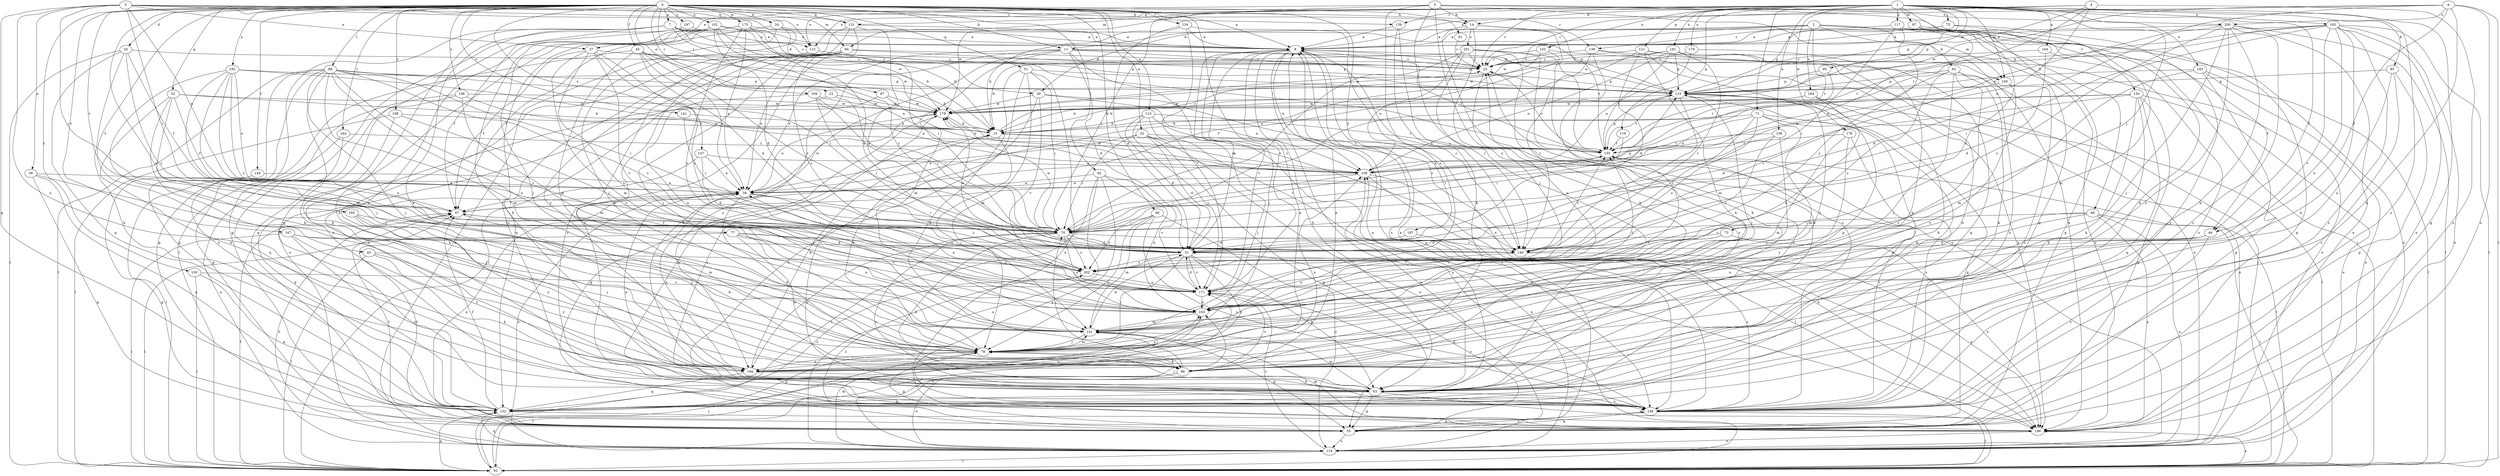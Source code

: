 strict digraph  {
0;
1;
2;
3;
4;
5;
6;
7;
8;
11;
14;
15;
22;
23;
26;
30;
31;
32;
34;
37;
38;
39;
43;
45;
46;
47;
51;
52;
55;
61;
62;
63;
69;
70;
71;
73;
75;
77;
78;
80;
85;
86;
87;
88;
92;
93;
94;
95;
97;
100;
101;
102;
103;
104;
105;
106;
108;
109;
113;
115;
116;
117;
119;
121;
123;
131;
132;
134;
138;
139;
140;
141;
147;
148;
149;
150;
154;
155;
163;
164;
165;
167;
171;
175;
176;
178;
179;
181;
183;
184;
186;
187;
193;
194;
196;
197;
198;
200;
201;
202;
0 -> 7  [label=a];
0 -> 8  [label=a];
0 -> 11  [label=b];
0 -> 22  [label=c];
0 -> 26  [label=d];
0 -> 32  [label=e];
0 -> 34  [label=e];
0 -> 43  [label=f];
0 -> 45  [label=f];
0 -> 51  [label=g];
0 -> 52  [label=g];
0 -> 61  [label=h];
0 -> 80  [label=k];
0 -> 87  [label=l];
0 -> 88  [label=l];
0 -> 92  [label=l];
0 -> 94  [label=m];
0 -> 102  [label=n];
0 -> 109  [label=o];
0 -> 113  [label=o];
0 -> 131  [label=q];
0 -> 134  [label=r];
0 -> 138  [label=r];
0 -> 141  [label=s];
0 -> 147  [label=s];
0 -> 149  [label=t];
0 -> 150  [label=t];
0 -> 163  [label=u];
0 -> 164  [label=v];
0 -> 165  [label=v];
0 -> 167  [label=v];
0 -> 171  [label=v];
0 -> 175  [label=w];
0 -> 187  [label=y];
0 -> 193  [label=y];
0 -> 196  [label=z];
0 -> 197  [label=z];
0 -> 198  [label=z];
1 -> 23  [label=c];
1 -> 37  [label=e];
1 -> 46  [label=f];
1 -> 55  [label=g];
1 -> 71  [label=j];
1 -> 73  [label=j];
1 -> 75  [label=j];
1 -> 85  [label=k];
1 -> 94  [label=m];
1 -> 95  [label=m];
1 -> 97  [label=m];
1 -> 100  [label=m];
1 -> 103  [label=n];
1 -> 104  [label=n];
1 -> 105  [label=n];
1 -> 106  [label=n];
1 -> 115  [label=o];
1 -> 117  [label=p];
1 -> 119  [label=p];
1 -> 121  [label=p];
1 -> 123  [label=p];
1 -> 131  [label=q];
1 -> 148  [label=s];
1 -> 154  [label=t];
1 -> 176  [label=w];
1 -> 178  [label=w];
1 -> 179  [label=x];
1 -> 181  [label=x];
1 -> 183  [label=x];
2 -> 11  [label=b];
2 -> 30  [label=d];
2 -> 46  [label=f];
2 -> 55  [label=g];
2 -> 62  [label=h];
2 -> 69  [label=i];
2 -> 100  [label=m];
2 -> 138  [label=r];
2 -> 155  [label=t];
2 -> 178  [label=w];
2 -> 184  [label=x];
3 -> 14  [label=b];
3 -> 30  [label=d];
3 -> 37  [label=e];
3 -> 38  [label=e];
3 -> 39  [label=e];
3 -> 70  [label=i];
3 -> 77  [label=j];
3 -> 115  [label=o];
3 -> 131  [label=q];
3 -> 132  [label=q];
3 -> 139  [label=r];
3 -> 194  [label=y];
4 -> 14  [label=b];
4 -> 23  [label=c];
4 -> 108  [label=n];
4 -> 123  [label=p];
4 -> 139  [label=r];
4 -> 155  [label=t];
4 -> 186  [label=x];
5 -> 14  [label=b];
5 -> 63  [label=h];
5 -> 70  [label=i];
5 -> 78  [label=j];
5 -> 93  [label=l];
5 -> 115  [label=o];
5 -> 163  [label=u];
5 -> 186  [label=x];
5 -> 200  [label=z];
6 -> 8  [label=a];
6 -> 15  [label=b];
6 -> 46  [label=f];
6 -> 63  [label=h];
6 -> 93  [label=l];
6 -> 178  [label=w];
6 -> 186  [label=x];
6 -> 200  [label=z];
7 -> 8  [label=a];
7 -> 15  [label=b];
7 -> 23  [label=c];
7 -> 47  [label=f];
7 -> 55  [label=g];
7 -> 63  [label=h];
7 -> 86  [label=k];
7 -> 115  [label=o];
7 -> 155  [label=t];
8 -> 23  [label=c];
8 -> 63  [label=h];
8 -> 78  [label=j];
8 -> 93  [label=l];
8 -> 108  [label=n];
8 -> 140  [label=r];
8 -> 148  [label=s];
8 -> 155  [label=t];
8 -> 171  [label=v];
11 -> 23  [label=c];
11 -> 31  [label=d];
11 -> 39  [label=e];
11 -> 63  [label=h];
11 -> 100  [label=m];
11 -> 101  [label=m];
11 -> 123  [label=p];
11 -> 140  [label=r];
11 -> 194  [label=y];
14 -> 8  [label=a];
14 -> 116  [label=o];
14 -> 148  [label=s];
14 -> 155  [label=t];
14 -> 201  [label=z];
14 -> 202  [label=z];
15 -> 23  [label=c];
15 -> 55  [label=g];
15 -> 78  [label=j];
15 -> 108  [label=n];
15 -> 155  [label=t];
22 -> 63  [label=h];
22 -> 70  [label=i];
22 -> 178  [label=w];
23 -> 123  [label=p];
23 -> 163  [label=u];
26 -> 23  [label=c];
26 -> 47  [label=f];
26 -> 63  [label=h];
26 -> 93  [label=l];
26 -> 132  [label=q];
26 -> 202  [label=z];
30 -> 108  [label=n];
30 -> 140  [label=r];
30 -> 171  [label=v];
30 -> 178  [label=w];
30 -> 186  [label=x];
31 -> 8  [label=a];
31 -> 63  [label=h];
31 -> 78  [label=j];
31 -> 171  [label=v];
31 -> 178  [label=w];
31 -> 194  [label=y];
31 -> 202  [label=z];
32 -> 31  [label=d];
32 -> 39  [label=e];
32 -> 55  [label=g];
32 -> 70  [label=i];
32 -> 116  [label=o];
32 -> 155  [label=t];
32 -> 186  [label=x];
34 -> 8  [label=a];
34 -> 47  [label=f];
34 -> 78  [label=j];
34 -> 116  [label=o];
34 -> 123  [label=p];
37 -> 23  [label=c];
37 -> 47  [label=f];
37 -> 70  [label=i];
37 -> 101  [label=m];
37 -> 163  [label=u];
37 -> 171  [label=v];
37 -> 202  [label=z];
38 -> 39  [label=e];
38 -> 55  [label=g];
38 -> 78  [label=j];
38 -> 132  [label=q];
39 -> 47  [label=f];
39 -> 70  [label=i];
39 -> 86  [label=k];
39 -> 116  [label=o];
39 -> 178  [label=w];
39 -> 202  [label=z];
43 -> 63  [label=h];
43 -> 93  [label=l];
43 -> 194  [label=y];
43 -> 202  [label=z];
45 -> 23  [label=c];
45 -> 31  [label=d];
45 -> 39  [label=e];
45 -> 55  [label=g];
45 -> 101  [label=m];
45 -> 108  [label=n];
45 -> 140  [label=r];
45 -> 178  [label=w];
46 -> 31  [label=d];
46 -> 148  [label=s];
46 -> 163  [label=u];
46 -> 171  [label=v];
47 -> 70  [label=i];
47 -> 86  [label=k];
47 -> 123  [label=p];
51 -> 70  [label=i];
51 -> 86  [label=k];
51 -> 101  [label=m];
51 -> 123  [label=p];
51 -> 148  [label=s];
51 -> 186  [label=x];
52 -> 15  [label=b];
52 -> 47  [label=f];
52 -> 63  [label=h];
52 -> 78  [label=j];
52 -> 178  [label=w];
52 -> 194  [label=y];
55 -> 8  [label=a];
55 -> 31  [label=d];
55 -> 39  [label=e];
55 -> 47  [label=f];
55 -> 116  [label=o];
55 -> 148  [label=s];
55 -> 202  [label=z];
61 -> 23  [label=c];
62 -> 63  [label=h];
62 -> 78  [label=j];
62 -> 86  [label=k];
62 -> 108  [label=n];
62 -> 123  [label=p];
62 -> 194  [label=y];
62 -> 202  [label=z];
63 -> 23  [label=c];
63 -> 39  [label=e];
63 -> 55  [label=g];
63 -> 78  [label=j];
63 -> 101  [label=m];
63 -> 108  [label=n];
63 -> 132  [label=q];
63 -> 148  [label=s];
63 -> 186  [label=x];
69 -> 70  [label=i];
69 -> 78  [label=j];
69 -> 93  [label=l];
69 -> 116  [label=o];
69 -> 140  [label=r];
69 -> 186  [label=x];
70 -> 31  [label=d];
70 -> 47  [label=f];
70 -> 63  [label=h];
70 -> 140  [label=r];
70 -> 148  [label=s];
70 -> 155  [label=t];
70 -> 163  [label=u];
70 -> 178  [label=w];
70 -> 194  [label=y];
70 -> 202  [label=z];
71 -> 15  [label=b];
71 -> 55  [label=g];
71 -> 63  [label=h];
71 -> 101  [label=m];
71 -> 108  [label=n];
71 -> 140  [label=r];
71 -> 202  [label=z];
73 -> 31  [label=d];
73 -> 163  [label=u];
73 -> 171  [label=v];
73 -> 186  [label=x];
75 -> 8  [label=a];
75 -> 101  [label=m];
75 -> 123  [label=p];
75 -> 148  [label=s];
77 -> 31  [label=d];
77 -> 86  [label=k];
77 -> 93  [label=l];
77 -> 140  [label=r];
77 -> 163  [label=u];
77 -> 171  [label=v];
78 -> 15  [label=b];
78 -> 55  [label=g];
78 -> 86  [label=k];
78 -> 101  [label=m];
78 -> 132  [label=q];
78 -> 194  [label=y];
80 -> 70  [label=i];
80 -> 78  [label=j];
80 -> 101  [label=m];
80 -> 116  [label=o];
80 -> 148  [label=s];
80 -> 202  [label=z];
85 -> 55  [label=g];
85 -> 123  [label=p];
85 -> 148  [label=s];
85 -> 163  [label=u];
86 -> 8  [label=a];
86 -> 70  [label=i];
86 -> 93  [label=l];
86 -> 116  [label=o];
86 -> 123  [label=p];
86 -> 171  [label=v];
87 -> 108  [label=n];
87 -> 148  [label=s];
87 -> 178  [label=w];
88 -> 15  [label=b];
88 -> 70  [label=i];
88 -> 78  [label=j];
88 -> 86  [label=k];
88 -> 93  [label=l];
88 -> 101  [label=m];
88 -> 123  [label=p];
88 -> 132  [label=q];
88 -> 148  [label=s];
88 -> 163  [label=u];
88 -> 171  [label=v];
88 -> 202  [label=z];
92 -> 39  [label=e];
92 -> 93  [label=l];
92 -> 116  [label=o];
92 -> 163  [label=u];
92 -> 171  [label=v];
92 -> 186  [label=x];
93 -> 47  [label=f];
93 -> 78  [label=j];
93 -> 132  [label=q];
93 -> 155  [label=t];
93 -> 171  [label=v];
93 -> 186  [label=x];
94 -> 23  [label=c];
94 -> 39  [label=e];
94 -> 78  [label=j];
94 -> 93  [label=l];
94 -> 123  [label=p];
94 -> 132  [label=q];
94 -> 148  [label=s];
94 -> 202  [label=z];
95 -> 123  [label=p];
95 -> 155  [label=t];
97 -> 8  [label=a];
97 -> 39  [label=e];
97 -> 55  [label=g];
97 -> 86  [label=k];
97 -> 140  [label=r];
100 -> 140  [label=r];
100 -> 148  [label=s];
100 -> 194  [label=y];
101 -> 31  [label=d];
101 -> 55  [label=g];
101 -> 78  [label=j];
101 -> 155  [label=t];
102 -> 8  [label=a];
102 -> 15  [label=b];
102 -> 31  [label=d];
102 -> 63  [label=h];
102 -> 78  [label=j];
102 -> 140  [label=r];
102 -> 178  [label=w];
102 -> 194  [label=y];
103 -> 23  [label=c];
103 -> 39  [label=e];
103 -> 47  [label=f];
103 -> 116  [label=o];
104 -> 23  [label=c];
104 -> 31  [label=d];
104 -> 148  [label=s];
105 -> 8  [label=a];
105 -> 63  [label=h];
105 -> 70  [label=i];
105 -> 93  [label=l];
105 -> 116  [label=o];
105 -> 123  [label=p];
105 -> 148  [label=s];
105 -> 155  [label=t];
105 -> 163  [label=u];
105 -> 171  [label=v];
105 -> 186  [label=x];
106 -> 70  [label=i];
106 -> 78  [label=j];
106 -> 155  [label=t];
106 -> 202  [label=z];
108 -> 39  [label=e];
108 -> 70  [label=i];
108 -> 93  [label=l];
108 -> 178  [label=w];
108 -> 186  [label=x];
109 -> 70  [label=i];
109 -> 108  [label=n];
109 -> 140  [label=r];
109 -> 163  [label=u];
109 -> 178  [label=w];
113 -> 15  [label=b];
113 -> 31  [label=d];
113 -> 78  [label=j];
113 -> 148  [label=s];
113 -> 155  [label=t];
113 -> 171  [label=v];
115 -> 116  [label=o];
115 -> 123  [label=p];
116 -> 47  [label=f];
116 -> 93  [label=l];
116 -> 101  [label=m];
116 -> 108  [label=n];
116 -> 132  [label=q];
116 -> 163  [label=u];
116 -> 171  [label=v];
117 -> 8  [label=a];
117 -> 70  [label=i];
117 -> 116  [label=o];
117 -> 132  [label=q];
117 -> 202  [label=z];
119 -> 70  [label=i];
119 -> 155  [label=t];
121 -> 23  [label=c];
121 -> 31  [label=d];
121 -> 70  [label=i];
121 -> 101  [label=m];
121 -> 116  [label=o];
121 -> 186  [label=x];
121 -> 194  [label=y];
123 -> 8  [label=a];
123 -> 63  [label=h];
123 -> 78  [label=j];
123 -> 93  [label=l];
123 -> 116  [label=o];
123 -> 140  [label=r];
123 -> 155  [label=t];
123 -> 178  [label=w];
131 -> 8  [label=a];
131 -> 31  [label=d];
131 -> 86  [label=k];
131 -> 148  [label=s];
131 -> 194  [label=y];
132 -> 8  [label=a];
132 -> 23  [label=c];
132 -> 47  [label=f];
132 -> 163  [label=u];
132 -> 186  [label=x];
132 -> 202  [label=z];
134 -> 8  [label=a];
134 -> 15  [label=b];
134 -> 31  [label=d];
134 -> 171  [label=v];
134 -> 186  [label=x];
138 -> 23  [label=c];
138 -> 86  [label=k];
138 -> 93  [label=l];
138 -> 140  [label=r];
138 -> 186  [label=x];
139 -> 8  [label=a];
139 -> 86  [label=k];
139 -> 140  [label=r];
140 -> 155  [label=t];
140 -> 163  [label=u];
140 -> 186  [label=x];
141 -> 15  [label=b];
141 -> 70  [label=i];
147 -> 31  [label=d];
147 -> 39  [label=e];
147 -> 108  [label=n];
147 -> 132  [label=q];
148 -> 8  [label=a];
148 -> 55  [label=g];
148 -> 93  [label=l];
148 -> 155  [label=t];
148 -> 171  [label=v];
148 -> 178  [label=w];
149 -> 39  [label=e];
149 -> 55  [label=g];
150 -> 93  [label=l];
150 -> 132  [label=q];
150 -> 171  [label=v];
154 -> 15  [label=b];
154 -> 31  [label=d];
154 -> 55  [label=g];
154 -> 63  [label=h];
154 -> 86  [label=k];
154 -> 116  [label=o];
154 -> 132  [label=q];
154 -> 178  [label=w];
155 -> 23  [label=c];
155 -> 108  [label=n];
155 -> 123  [label=p];
163 -> 39  [label=e];
163 -> 101  [label=m];
163 -> 155  [label=t];
164 -> 93  [label=l];
164 -> 116  [label=o];
164 -> 155  [label=t];
165 -> 70  [label=i];
165 -> 78  [label=j];
165 -> 101  [label=m];
165 -> 194  [label=y];
167 -> 78  [label=j];
167 -> 93  [label=l];
167 -> 140  [label=r];
167 -> 148  [label=s];
167 -> 194  [label=y];
171 -> 31  [label=d];
171 -> 163  [label=u];
175 -> 8  [label=a];
175 -> 31  [label=d];
175 -> 39  [label=e];
175 -> 70  [label=i];
175 -> 132  [label=q];
175 -> 148  [label=s];
175 -> 171  [label=v];
176 -> 101  [label=m];
176 -> 148  [label=s];
176 -> 155  [label=t];
176 -> 194  [label=y];
178 -> 15  [label=b];
178 -> 39  [label=e];
178 -> 148  [label=s];
179 -> 23  [label=c];
179 -> 86  [label=k];
179 -> 108  [label=n];
181 -> 23  [label=c];
181 -> 63  [label=h];
181 -> 108  [label=n];
181 -> 123  [label=p];
181 -> 132  [label=q];
181 -> 140  [label=r];
181 -> 155  [label=t];
181 -> 178  [label=w];
183 -> 55  [label=g];
183 -> 93  [label=l];
183 -> 101  [label=m];
183 -> 116  [label=o];
183 -> 123  [label=p];
184 -> 15  [label=b];
184 -> 86  [label=k];
184 -> 163  [label=u];
184 -> 178  [label=w];
186 -> 47  [label=f];
186 -> 101  [label=m];
186 -> 116  [label=o];
187 -> 31  [label=d];
187 -> 148  [label=s];
193 -> 15  [label=b];
193 -> 39  [label=e];
193 -> 78  [label=j];
193 -> 86  [label=k];
193 -> 101  [label=m];
193 -> 123  [label=p];
193 -> 163  [label=u];
193 -> 202  [label=z];
194 -> 8  [label=a];
194 -> 15  [label=b];
194 -> 39  [label=e];
194 -> 63  [label=h];
194 -> 108  [label=n];
194 -> 132  [label=q];
194 -> 163  [label=u];
196 -> 55  [label=g];
196 -> 101  [label=m];
196 -> 132  [label=q];
196 -> 155  [label=t];
196 -> 178  [label=w];
197 -> 8  [label=a];
197 -> 55  [label=g];
197 -> 93  [label=l];
198 -> 15  [label=b];
198 -> 86  [label=k];
198 -> 93  [label=l];
198 -> 171  [label=v];
200 -> 8  [label=a];
200 -> 31  [label=d];
200 -> 78  [label=j];
200 -> 86  [label=k];
200 -> 93  [label=l];
200 -> 148  [label=s];
200 -> 186  [label=x];
200 -> 194  [label=y];
200 -> 202  [label=z];
201 -> 15  [label=b];
201 -> 23  [label=c];
201 -> 63  [label=h];
201 -> 70  [label=i];
201 -> 86  [label=k];
201 -> 108  [label=n];
201 -> 140  [label=r];
201 -> 155  [label=t];
202 -> 171  [label=v];
}
